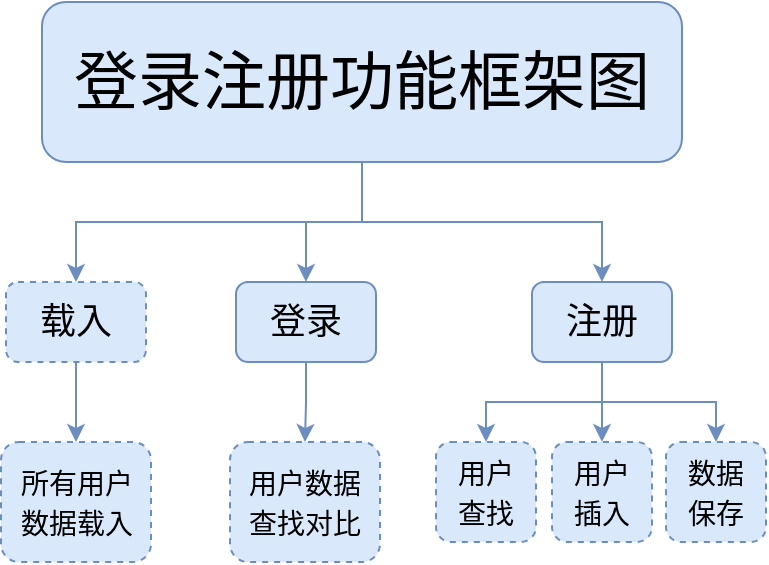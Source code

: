 <mxfile version="20.5.1" type="github">
  <diagram id="C5RBs43oDa-KdzZeNtuy" name="Page-1">
    <mxGraphModel dx="1209" dy="740" grid="1" gridSize="10" guides="1" tooltips="1" connect="1" arrows="1" fold="1" page="1" pageScale="1" pageWidth="827" pageHeight="1169" math="0" shadow="0">
      <root>
        <mxCell id="WIyWlLk6GJQsqaUBKTNV-0" />
        <mxCell id="WIyWlLk6GJQsqaUBKTNV-1" parent="WIyWlLk6GJQsqaUBKTNV-0" />
        <mxCell id="FiQDS2GlnpHeSwT_CPR_-35" style="edgeStyle=orthogonalEdgeStyle;rounded=0;orthogonalLoop=1;jettySize=auto;html=1;exitX=0.5;exitY=1;exitDx=0;exitDy=0;entryX=0.5;entryY=0;entryDx=0;entryDy=0;fontFamily=Times New Roman;fontSize=16;fillColor=#dae8fc;strokeColor=#6c8ebf;" parent="WIyWlLk6GJQsqaUBKTNV-1" source="FiQDS2GlnpHeSwT_CPR_-23" target="FiQDS2GlnpHeSwT_CPR_-33" edge="1">
          <mxGeometry relative="1" as="geometry" />
        </mxCell>
        <mxCell id="FiQDS2GlnpHeSwT_CPR_-39" style="edgeStyle=orthogonalEdgeStyle;rounded=0;orthogonalLoop=1;jettySize=auto;html=1;fontFamily=Times New Roman;fontSize=16;fillColor=#dae8fc;strokeColor=#6c8ebf;" parent="WIyWlLk6GJQsqaUBKTNV-1" source="FiQDS2GlnpHeSwT_CPR_-23" target="FiQDS2GlnpHeSwT_CPR_-34" edge="1">
          <mxGeometry relative="1" as="geometry" />
        </mxCell>
        <mxCell id="FiQDS2GlnpHeSwT_CPR_-40" style="edgeStyle=orthogonalEdgeStyle;rounded=0;orthogonalLoop=1;jettySize=auto;html=1;entryX=0.5;entryY=0;entryDx=0;entryDy=0;fontFamily=Times New Roman;fontSize=16;fillColor=#dae8fc;strokeColor=#6c8ebf;" parent="WIyWlLk6GJQsqaUBKTNV-1" source="FiQDS2GlnpHeSwT_CPR_-23" target="FiQDS2GlnpHeSwT_CPR_-32" edge="1">
          <mxGeometry relative="1" as="geometry" />
        </mxCell>
        <mxCell id="FiQDS2GlnpHeSwT_CPR_-23" value="登录注册功能框架图" style="rounded=1;whiteSpace=wrap;html=1;fontFamily=Times New Roman;fontSize=32;fillColor=#dae8fc;strokeColor=#6c8ebf;" parent="WIyWlLk6GJQsqaUBKTNV-1" vertex="1">
          <mxGeometry x="280" y="80" width="320" height="80" as="geometry" />
        </mxCell>
        <mxCell id="FiQDS2GlnpHeSwT_CPR_-42" style="edgeStyle=orthogonalEdgeStyle;rounded=0;orthogonalLoop=1;jettySize=auto;html=1;fontFamily=Times New Roman;fontSize=16;fillColor=#dae8fc;strokeColor=#6c8ebf;" parent="WIyWlLk6GJQsqaUBKTNV-1" source="FiQDS2GlnpHeSwT_CPR_-32" target="FiQDS2GlnpHeSwT_CPR_-41" edge="1">
          <mxGeometry relative="1" as="geometry" />
        </mxCell>
        <mxCell id="FiQDS2GlnpHeSwT_CPR_-32" value="&lt;font style=&quot;font-size: 18px;&quot;&gt;载入&lt;/font&gt;" style="rounded=1;whiteSpace=wrap;html=1;fontFamily=Times New Roman;fontSize=16;dashed=1;fillColor=#dae8fc;strokeColor=#6c8ebf;" parent="WIyWlLk6GJQsqaUBKTNV-1" vertex="1">
          <mxGeometry x="262" y="220" width="70" height="40" as="geometry" />
        </mxCell>
        <mxCell id="FiQDS2GlnpHeSwT_CPR_-46" style="edgeStyle=orthogonalEdgeStyle;rounded=0;orthogonalLoop=1;jettySize=auto;html=1;exitX=0.5;exitY=1;exitDx=0;exitDy=0;fontFamily=Times New Roman;fontSize=18;fillColor=#dae8fc;strokeColor=#6c8ebf;" parent="WIyWlLk6GJQsqaUBKTNV-1" source="FiQDS2GlnpHeSwT_CPR_-33" target="FiQDS2GlnpHeSwT_CPR_-45" edge="1">
          <mxGeometry relative="1" as="geometry" />
        </mxCell>
        <mxCell id="FiQDS2GlnpHeSwT_CPR_-33" value="&lt;font style=&quot;font-size: 18px;&quot;&gt;登录&lt;/font&gt;" style="rounded=1;whiteSpace=wrap;html=1;fontFamily=Times New Roman;fontSize=16;fillColor=#dae8fc;strokeColor=#6c8ebf;" parent="WIyWlLk6GJQsqaUBKTNV-1" vertex="1">
          <mxGeometry x="377" y="220" width="70" height="40" as="geometry" />
        </mxCell>
        <mxCell id="FiQDS2GlnpHeSwT_CPR_-52" style="edgeStyle=orthogonalEdgeStyle;rounded=0;orthogonalLoop=1;jettySize=auto;html=1;entryX=0.5;entryY=0;entryDx=0;entryDy=0;fontFamily=Times New Roman;fontSize=18;fillColor=#dae8fc;strokeColor=#6c8ebf;" parent="WIyWlLk6GJQsqaUBKTNV-1" source="FiQDS2GlnpHeSwT_CPR_-34" target="FiQDS2GlnpHeSwT_CPR_-49" edge="1">
          <mxGeometry relative="1" as="geometry" />
        </mxCell>
        <mxCell id="FiQDS2GlnpHeSwT_CPR_-53" style="edgeStyle=orthogonalEdgeStyle;rounded=0;orthogonalLoop=1;jettySize=auto;html=1;entryX=0.5;entryY=0;entryDx=0;entryDy=0;fontFamily=Times New Roman;fontSize=18;fillColor=#dae8fc;strokeColor=#6c8ebf;" parent="WIyWlLk6GJQsqaUBKTNV-1" source="FiQDS2GlnpHeSwT_CPR_-34" target="FiQDS2GlnpHeSwT_CPR_-50" edge="1">
          <mxGeometry relative="1" as="geometry" />
        </mxCell>
        <mxCell id="FiQDS2GlnpHeSwT_CPR_-54" style="edgeStyle=orthogonalEdgeStyle;rounded=0;orthogonalLoop=1;jettySize=auto;html=1;entryX=0.5;entryY=0;entryDx=0;entryDy=0;fontFamily=Times New Roman;fontSize=18;exitX=0.5;exitY=1;exitDx=0;exitDy=0;fillColor=#dae8fc;strokeColor=#6c8ebf;" parent="WIyWlLk6GJQsqaUBKTNV-1" source="FiQDS2GlnpHeSwT_CPR_-34" target="FiQDS2GlnpHeSwT_CPR_-51" edge="1">
          <mxGeometry relative="1" as="geometry">
            <mxPoint x="556" y="270" as="sourcePoint" />
          </mxGeometry>
        </mxCell>
        <mxCell id="FiQDS2GlnpHeSwT_CPR_-34" value="&lt;font style=&quot;font-size: 18px;&quot;&gt;注册&lt;/font&gt;" style="rounded=1;whiteSpace=wrap;html=1;fontFamily=Times New Roman;fontSize=16;fillColor=#dae8fc;strokeColor=#6c8ebf;" parent="WIyWlLk6GJQsqaUBKTNV-1" vertex="1">
          <mxGeometry x="525" y="220" width="70" height="40" as="geometry" />
        </mxCell>
        <mxCell id="FiQDS2GlnpHeSwT_CPR_-41" value="&lt;font style=&quot;font-size: 14px;&quot;&gt;所有用户&lt;br&gt;数据载入&lt;/font&gt;" style="rounded=1;whiteSpace=wrap;html=1;fontFamily=Times New Roman;fontSize=16;dashed=1;fillColor=#dae8fc;strokeColor=#6c8ebf;" parent="WIyWlLk6GJQsqaUBKTNV-1" vertex="1">
          <mxGeometry x="259.5" y="300" width="75" height="60" as="geometry" />
        </mxCell>
        <mxCell id="FiQDS2GlnpHeSwT_CPR_-45" value="&lt;span style=&quot;font-size: 14px;&quot;&gt;用户数据&lt;br&gt;查找对比&lt;/span&gt;" style="rounded=1;whiteSpace=wrap;html=1;fontFamily=Times New Roman;fontSize=16;dashed=1;fillColor=#dae8fc;strokeColor=#6c8ebf;" parent="WIyWlLk6GJQsqaUBKTNV-1" vertex="1">
          <mxGeometry x="374" y="300" width="75" height="60" as="geometry" />
        </mxCell>
        <mxCell id="FiQDS2GlnpHeSwT_CPR_-49" value="&lt;span style=&quot;font-size: 14px;&quot;&gt;用户&lt;br&gt;查找&lt;/span&gt;" style="rounded=1;whiteSpace=wrap;html=1;fontFamily=Times New Roman;fontSize=16;dashed=1;fillColor=#dae8fc;strokeColor=#6c8ebf;" parent="WIyWlLk6GJQsqaUBKTNV-1" vertex="1">
          <mxGeometry x="477" y="300" width="50" height="50" as="geometry" />
        </mxCell>
        <mxCell id="FiQDS2GlnpHeSwT_CPR_-50" value="&lt;span style=&quot;font-size: 14px;&quot;&gt;用户&lt;br&gt;插入&lt;/span&gt;" style="rounded=1;whiteSpace=wrap;html=1;fontFamily=Times New Roman;fontSize=16;dashed=1;fillColor=#dae8fc;strokeColor=#6c8ebf;" parent="WIyWlLk6GJQsqaUBKTNV-1" vertex="1">
          <mxGeometry x="535" y="300" width="50" height="50" as="geometry" />
        </mxCell>
        <mxCell id="FiQDS2GlnpHeSwT_CPR_-51" value="&lt;span style=&quot;font-size: 14px;&quot;&gt;数据&lt;br&gt;保存&lt;/span&gt;" style="rounded=1;whiteSpace=wrap;html=1;fontFamily=Times New Roman;fontSize=16;dashed=1;fillColor=#dae8fc;strokeColor=#6c8ebf;" parent="WIyWlLk6GJQsqaUBKTNV-1" vertex="1">
          <mxGeometry x="592" y="300" width="50" height="50" as="geometry" />
        </mxCell>
      </root>
    </mxGraphModel>
  </diagram>
</mxfile>
